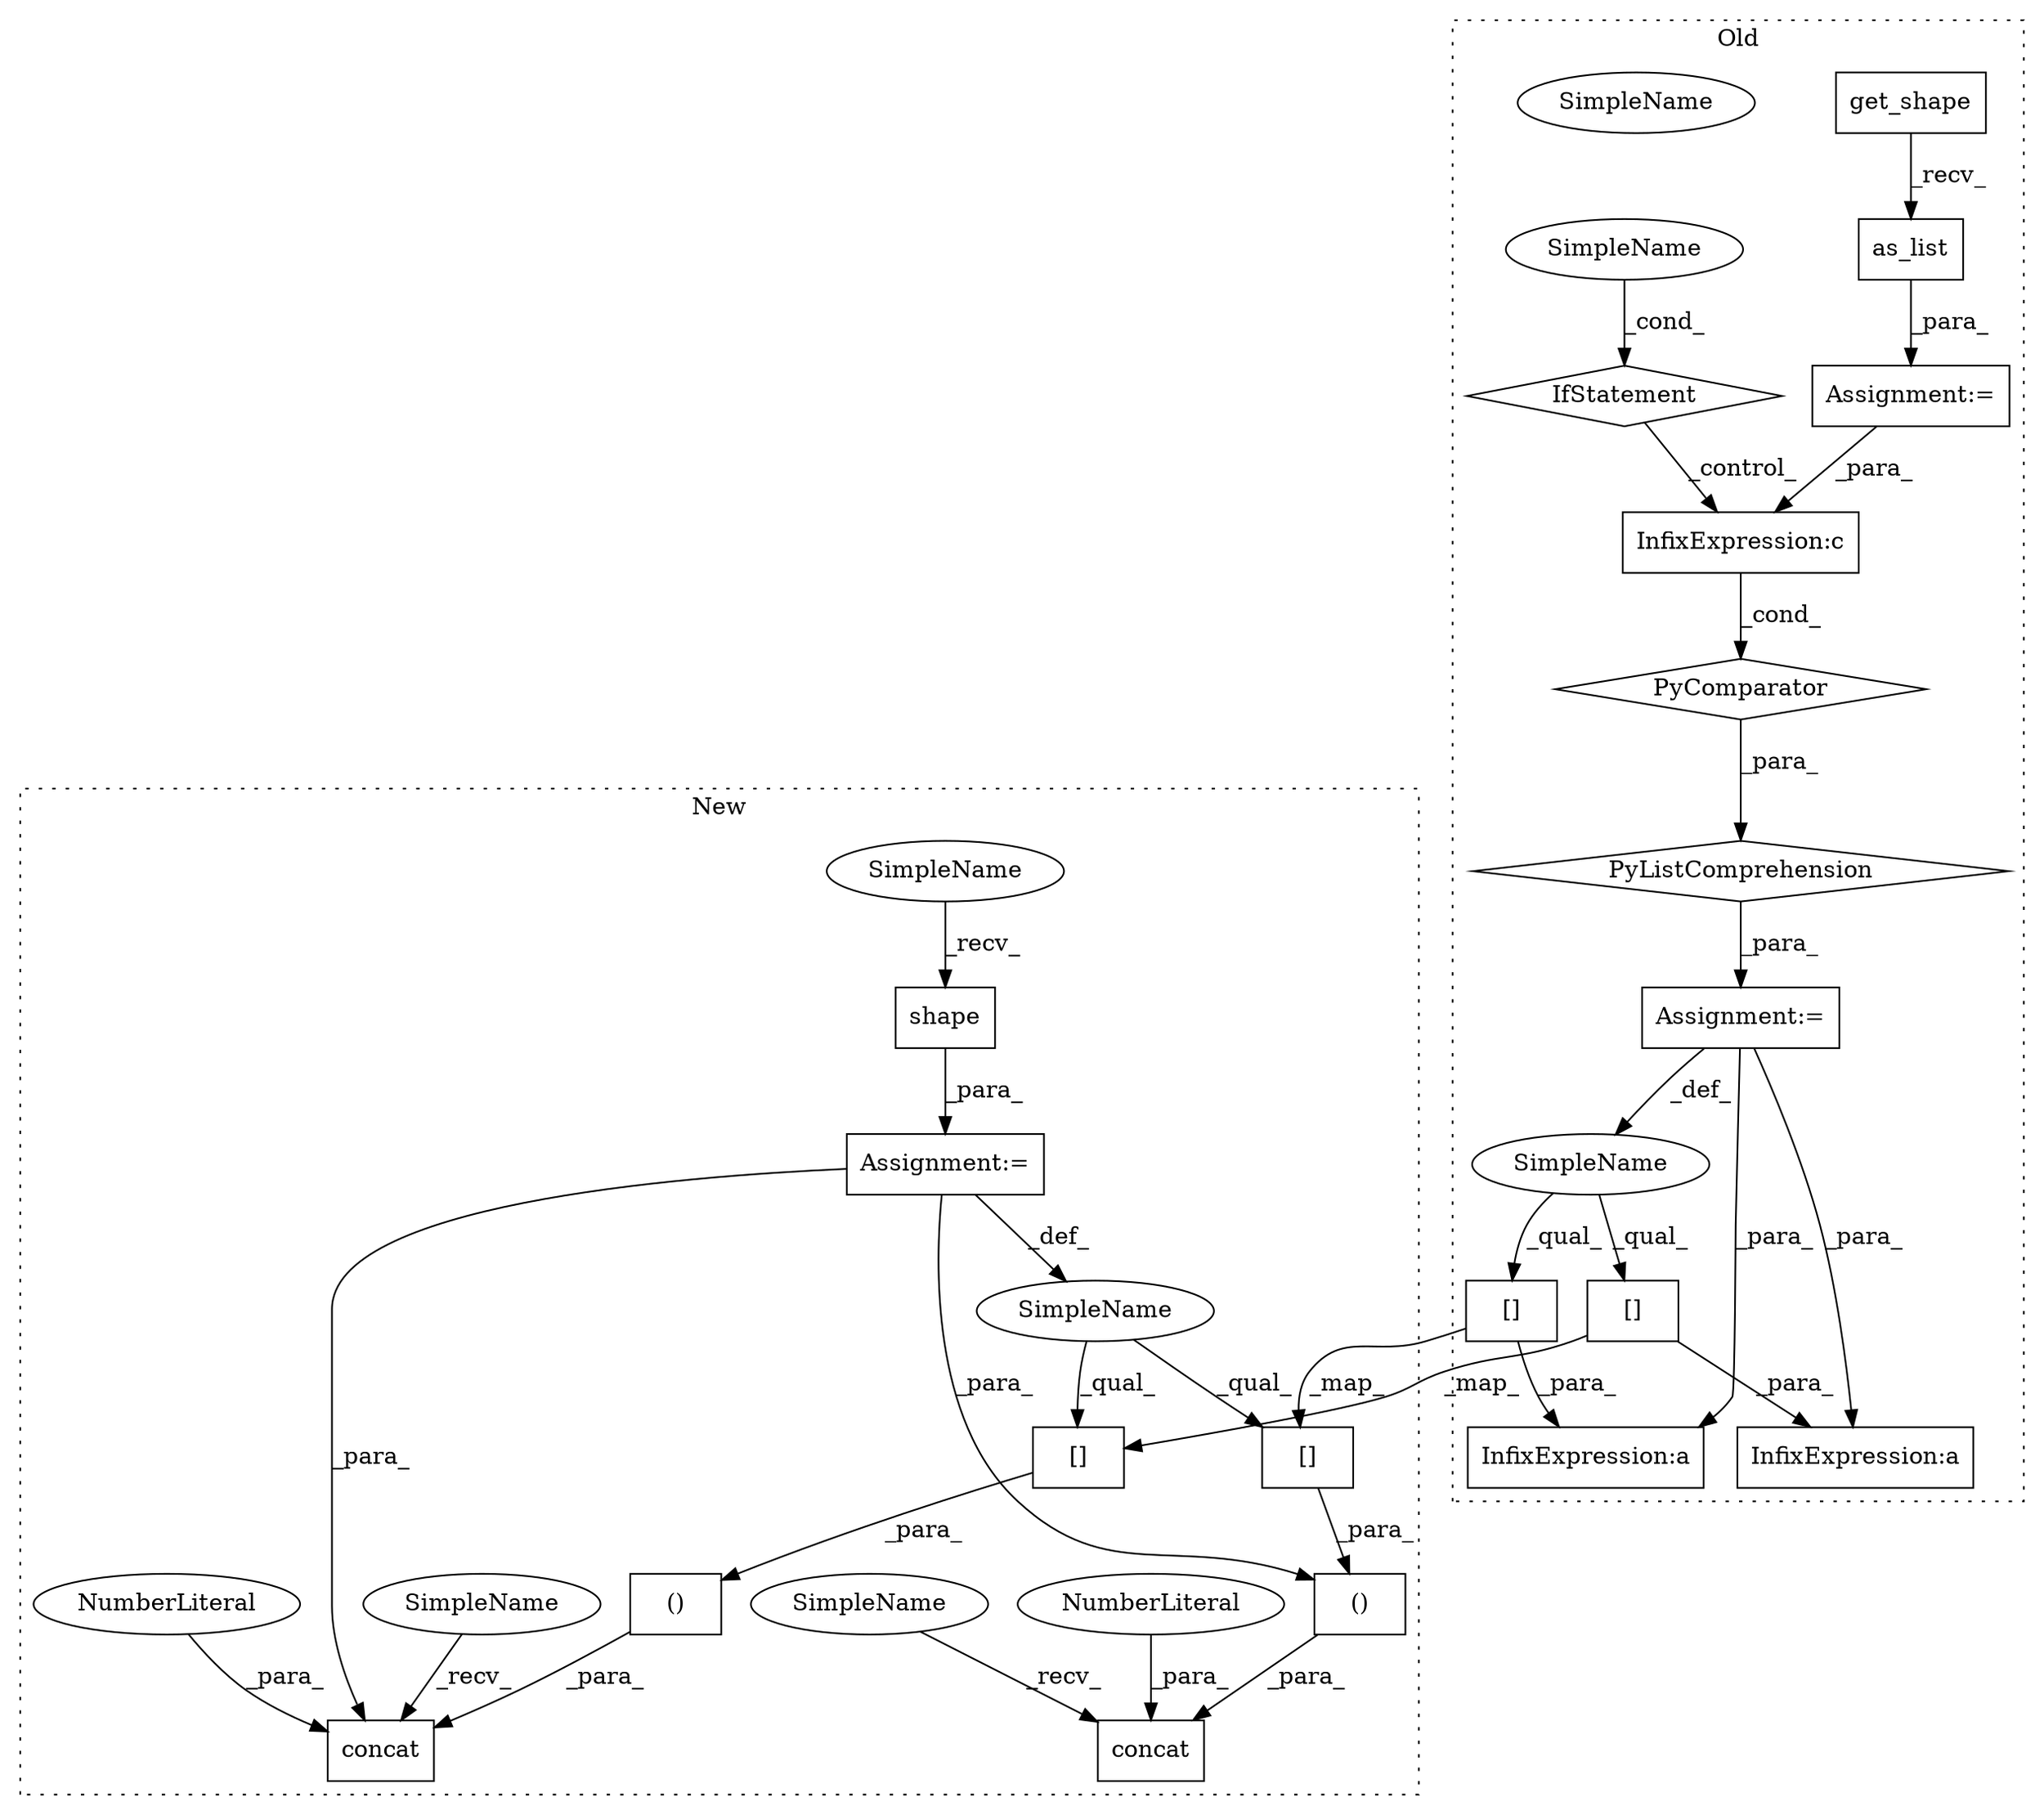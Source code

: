 digraph G {
subgraph cluster0 {
1 [label="as_list" a="32" s="5302" l="9" shape="box"];
3 [label="get_shape" a="32" s="5290" l="11" shape="box"];
5 [label="Assignment:=" a="7" s="5281" l="39" shape="box"];
7 [label="[]" a="2" s="7132,7164" l="14,1" shape="box"];
10 [label="[]" a="2" s="7235,7267" l="14,1" shape="box"];
11 [label="InfixExpression:a" a="27" s="7165" l="3" shape="box"];
12 [label="InfixExpression:a" a="27" s="7268" l="3" shape="box"];
14 [label="InfixExpression:c" a="27" s="5216" l="4" shape="box"];
15 [label="SimpleName" a="42" s="5189" l="13" shape="ellipse"];
21 [label="PyListComprehension" a="109" s="5214" l="114" shape="diamond"];
22 [label="PyComparator" a="113" s="5281" l="39" shape="diamond"];
23 [label="SimpleName" a="42" s="5315" l="5" shape="ellipse"];
24 [label="IfStatement" a="25" s="5281" l="39" shape="diamond"];
25 [label="Assignment:=" a="7" s="5202" l="12" shape="box"];
29 [label="SimpleName" a="42" s="5315" l="5" shape="ellipse"];
label = "Old";
style="dotted";
}
subgraph cluster1 {
2 [label="shape" a="32" s="5197,5204" l="6,1" shape="box"];
4 [label="Assignment:=" a="7" s="5185" l="1" shape="box"];
6 [label="[]" a="2" s="7155,7187" l="14,1" shape="box"];
8 [label="()" a="106" s="7295" l="71" shape="box"];
9 [label="[]" a="2" s="7295,7327" l="14,1" shape="box"];
13 [label="()" a="106" s="7155" l="71" shape="box"];
16 [label="SimpleName" a="42" s="5172" l="13" shape="ellipse"];
17 [label="concat" a="32" s="7281,7369" l="14,1" shape="box"];
18 [label="NumberLiteral" a="34" s="7368" l="1" shape="ellipse"];
19 [label="concat" a="32" s="7141,7229" l="14,1" shape="box"];
20 [label="NumberLiteral" a="34" s="7228" l="1" shape="ellipse"];
26 [label="SimpleName" a="42" s="7130" l="10" shape="ellipse"];
27 [label="SimpleName" a="42" s="7270" l="10" shape="ellipse"];
28 [label="SimpleName" a="42" s="5186" l="10" shape="ellipse"];
label = "New";
style="dotted";
}
1 -> 5 [label="_para_"];
2 -> 4 [label="_para_"];
3 -> 1 [label="_recv_"];
4 -> 17 [label="_para_"];
4 -> 16 [label="_def_"];
4 -> 13 [label="_para_"];
5 -> 14 [label="_para_"];
6 -> 13 [label="_para_"];
7 -> 11 [label="_para_"];
7 -> 6 [label="_map_"];
8 -> 17 [label="_para_"];
9 -> 8 [label="_para_"];
10 -> 9 [label="_map_"];
10 -> 12 [label="_para_"];
13 -> 19 [label="_para_"];
14 -> 22 [label="_cond_"];
15 -> 7 [label="_qual_"];
15 -> 10 [label="_qual_"];
16 -> 6 [label="_qual_"];
16 -> 9 [label="_qual_"];
18 -> 17 [label="_para_"];
20 -> 19 [label="_para_"];
21 -> 25 [label="_para_"];
22 -> 21 [label="_para_"];
24 -> 14 [label="_control_"];
25 -> 11 [label="_para_"];
25 -> 12 [label="_para_"];
25 -> 15 [label="_def_"];
26 -> 19 [label="_recv_"];
27 -> 17 [label="_recv_"];
28 -> 2 [label="_recv_"];
29 -> 24 [label="_cond_"];
}